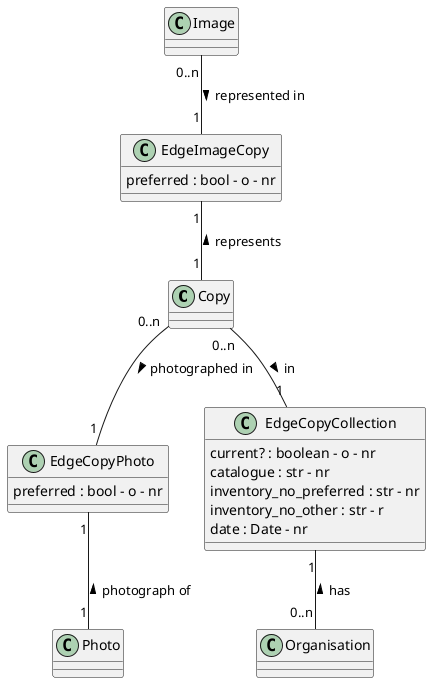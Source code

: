 @startuml
class Copy 


class Image

class Photo

class Organisation

class EdgeImageCopy
EdgeImageCopy : preferred : bool - o - nr

class EdgeCopyPhoto
EdgeCopyPhoto : preferred : bool - o - nr

class EdgeCopyCollection
EdgeCopyCollection : current? : boolean - o - nr
EdgeCopyCollection : catalogue : str - nr
EdgeCopyCollection : inventory_no_preferred : str - nr
EdgeCopyCollection : inventory_no_other : str - r
EdgeCopyCollection : date : Date - nr


Image "0..n" -- "1" EdgeImageCopy : represented in >
EdgeImageCopy "1" -- "1" Copy : represents <

Copy "0..n"  -- "1" EdgeCopyPhoto : photographed in >
EdgeCopyPhoto "1" -- "1" Photo : photograph of <

Copy "0..n" -- "1" EdgeCopyCollection : in >
EdgeCopyCollection "1" -- "0..n" Organisation : has <


@enduml